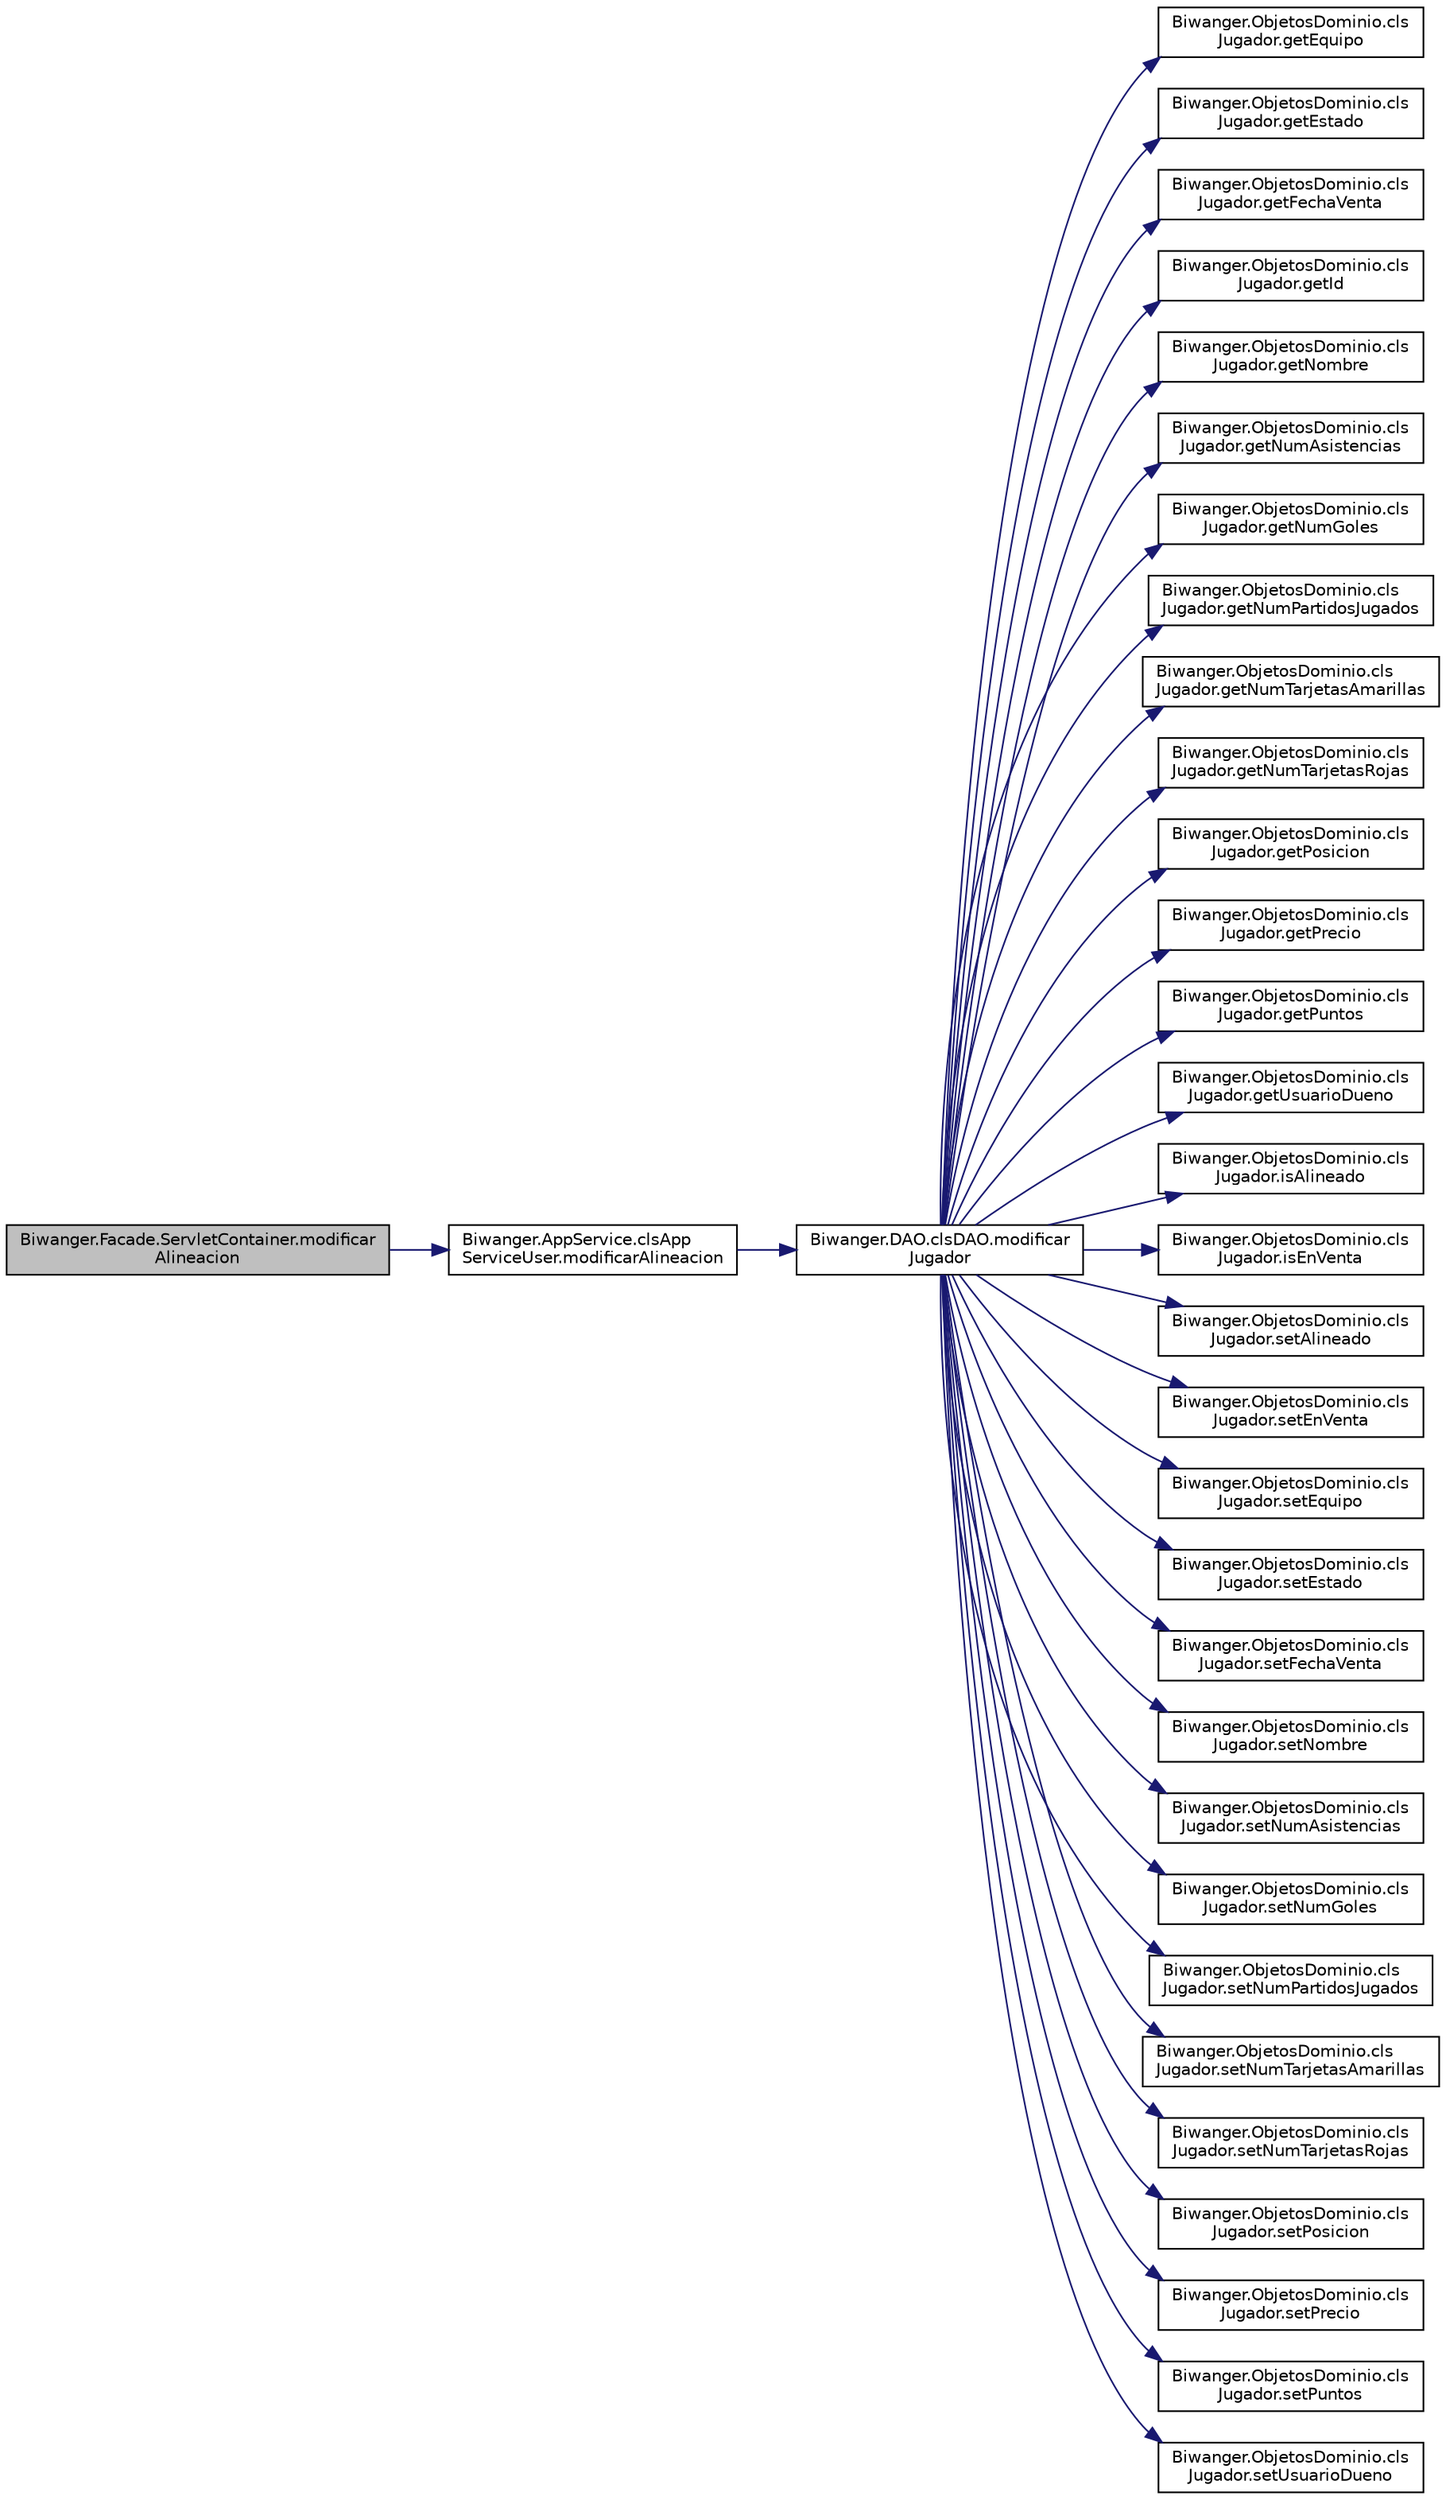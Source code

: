 digraph "Biwanger.Facade.ServletContainer.modificarAlineacion"
{
 // LATEX_PDF_SIZE
  edge [fontname="Helvetica",fontsize="10",labelfontname="Helvetica",labelfontsize="10"];
  node [fontname="Helvetica",fontsize="10",shape=record];
  rankdir="LR";
  Node1 [label="Biwanger.Facade.ServletContainer.modificar\lAlineacion",height=0.2,width=0.4,color="black", fillcolor="grey75", style="filled", fontcolor="black",tooltip=" "];
  Node1 -> Node2 [color="midnightblue",fontsize="10",style="solid",fontname="Helvetica"];
  Node2 [label="Biwanger.AppService.clsApp\lServiceUser.modificarAlineacion",height=0.2,width=0.4,color="black", fillcolor="white", style="filled",URL="$class_biwanger_1_1_app_service_1_1cls_app_service_user.html#a425dda4e33a85cec2b23f7e0c7f0eb7c",tooltip=" "];
  Node2 -> Node3 [color="midnightblue",fontsize="10",style="solid",fontname="Helvetica"];
  Node3 [label="Biwanger.DAO.clsDAO.modificar\lJugador",height=0.2,width=0.4,color="black", fillcolor="white", style="filled",URL="$class_biwanger_1_1_d_a_o_1_1cls_d_a_o.html#a0b0abb6047254b917a1527955f1668e7",tooltip=" "];
  Node3 -> Node4 [color="midnightblue",fontsize="10",style="solid",fontname="Helvetica"];
  Node4 [label="Biwanger.ObjetosDominio.cls\lJugador.getEquipo",height=0.2,width=0.4,color="black", fillcolor="white", style="filled",URL="$class_biwanger_1_1_objetos_dominio_1_1cls_jugador.html#af5d4f9cb6d46a800a68a78d8ad1b2127",tooltip=" "];
  Node3 -> Node5 [color="midnightblue",fontsize="10",style="solid",fontname="Helvetica"];
  Node5 [label="Biwanger.ObjetosDominio.cls\lJugador.getEstado",height=0.2,width=0.4,color="black", fillcolor="white", style="filled",URL="$class_biwanger_1_1_objetos_dominio_1_1cls_jugador.html#acd42e91e712e536aeb5a76e0048f2713",tooltip=" "];
  Node3 -> Node6 [color="midnightblue",fontsize="10",style="solid",fontname="Helvetica"];
  Node6 [label="Biwanger.ObjetosDominio.cls\lJugador.getFechaVenta",height=0.2,width=0.4,color="black", fillcolor="white", style="filled",URL="$class_biwanger_1_1_objetos_dominio_1_1cls_jugador.html#a25008b41c549e6b5b5abc625e7e8d391",tooltip=" "];
  Node3 -> Node7 [color="midnightblue",fontsize="10",style="solid",fontname="Helvetica"];
  Node7 [label="Biwanger.ObjetosDominio.cls\lJugador.getId",height=0.2,width=0.4,color="black", fillcolor="white", style="filled",URL="$class_biwanger_1_1_objetos_dominio_1_1cls_jugador.html#af27ac4c879765c95edb1829782b7cc3e",tooltip=" "];
  Node3 -> Node8 [color="midnightblue",fontsize="10",style="solid",fontname="Helvetica"];
  Node8 [label="Biwanger.ObjetosDominio.cls\lJugador.getNombre",height=0.2,width=0.4,color="black", fillcolor="white", style="filled",URL="$class_biwanger_1_1_objetos_dominio_1_1cls_jugador.html#afea4711c93c2b337607e5d2c84b53a16",tooltip=" "];
  Node3 -> Node9 [color="midnightblue",fontsize="10",style="solid",fontname="Helvetica"];
  Node9 [label="Biwanger.ObjetosDominio.cls\lJugador.getNumAsistencias",height=0.2,width=0.4,color="black", fillcolor="white", style="filled",URL="$class_biwanger_1_1_objetos_dominio_1_1cls_jugador.html#a46fe7154652e738463031222f996388c",tooltip=" "];
  Node3 -> Node10 [color="midnightblue",fontsize="10",style="solid",fontname="Helvetica"];
  Node10 [label="Biwanger.ObjetosDominio.cls\lJugador.getNumGoles",height=0.2,width=0.4,color="black", fillcolor="white", style="filled",URL="$class_biwanger_1_1_objetos_dominio_1_1cls_jugador.html#aa180fb17893362766208cf8abf7041d6",tooltip=" "];
  Node3 -> Node11 [color="midnightblue",fontsize="10",style="solid",fontname="Helvetica"];
  Node11 [label="Biwanger.ObjetosDominio.cls\lJugador.getNumPartidosJugados",height=0.2,width=0.4,color="black", fillcolor="white", style="filled",URL="$class_biwanger_1_1_objetos_dominio_1_1cls_jugador.html#ae3516842cf3dd9f6b404332631e706c5",tooltip=" "];
  Node3 -> Node12 [color="midnightblue",fontsize="10",style="solid",fontname="Helvetica"];
  Node12 [label="Biwanger.ObjetosDominio.cls\lJugador.getNumTarjetasAmarillas",height=0.2,width=0.4,color="black", fillcolor="white", style="filled",URL="$class_biwanger_1_1_objetos_dominio_1_1cls_jugador.html#afab6b7bbad0051308c431fee07c45ef0",tooltip=" "];
  Node3 -> Node13 [color="midnightblue",fontsize="10",style="solid",fontname="Helvetica"];
  Node13 [label="Biwanger.ObjetosDominio.cls\lJugador.getNumTarjetasRojas",height=0.2,width=0.4,color="black", fillcolor="white", style="filled",URL="$class_biwanger_1_1_objetos_dominio_1_1cls_jugador.html#a6fa781e927318f401b61a7b318da675e",tooltip=" "];
  Node3 -> Node14 [color="midnightblue",fontsize="10",style="solid",fontname="Helvetica"];
  Node14 [label="Biwanger.ObjetosDominio.cls\lJugador.getPosicion",height=0.2,width=0.4,color="black", fillcolor="white", style="filled",URL="$class_biwanger_1_1_objetos_dominio_1_1cls_jugador.html#a3ea3a182956f0133a4a06e7d57868f45",tooltip=" "];
  Node3 -> Node15 [color="midnightblue",fontsize="10",style="solid",fontname="Helvetica"];
  Node15 [label="Biwanger.ObjetosDominio.cls\lJugador.getPrecio",height=0.2,width=0.4,color="black", fillcolor="white", style="filled",URL="$class_biwanger_1_1_objetos_dominio_1_1cls_jugador.html#aa8731f09a2853d947a02be520296b30b",tooltip=" "];
  Node3 -> Node16 [color="midnightblue",fontsize="10",style="solid",fontname="Helvetica"];
  Node16 [label="Biwanger.ObjetosDominio.cls\lJugador.getPuntos",height=0.2,width=0.4,color="black", fillcolor="white", style="filled",URL="$class_biwanger_1_1_objetos_dominio_1_1cls_jugador.html#a0f2c552a9f98e3459c444bce82440b19",tooltip=" "];
  Node3 -> Node17 [color="midnightblue",fontsize="10",style="solid",fontname="Helvetica"];
  Node17 [label="Biwanger.ObjetosDominio.cls\lJugador.getUsuarioDueno",height=0.2,width=0.4,color="black", fillcolor="white", style="filled",URL="$class_biwanger_1_1_objetos_dominio_1_1cls_jugador.html#a6d4447ffd25a948efb4ab8fb0bde0f5b",tooltip=" "];
  Node3 -> Node18 [color="midnightblue",fontsize="10",style="solid",fontname="Helvetica"];
  Node18 [label="Biwanger.ObjetosDominio.cls\lJugador.isAlineado",height=0.2,width=0.4,color="black", fillcolor="white", style="filled",URL="$class_biwanger_1_1_objetos_dominio_1_1cls_jugador.html#ad20618ce2a370a7b78516f5a1fec1ecf",tooltip=" "];
  Node3 -> Node19 [color="midnightblue",fontsize="10",style="solid",fontname="Helvetica"];
  Node19 [label="Biwanger.ObjetosDominio.cls\lJugador.isEnVenta",height=0.2,width=0.4,color="black", fillcolor="white", style="filled",URL="$class_biwanger_1_1_objetos_dominio_1_1cls_jugador.html#a4b6e41d22a78c98eebc27482c77ed4b7",tooltip=" "];
  Node3 -> Node20 [color="midnightblue",fontsize="10",style="solid",fontname="Helvetica"];
  Node20 [label="Biwanger.ObjetosDominio.cls\lJugador.setAlineado",height=0.2,width=0.4,color="black", fillcolor="white", style="filled",URL="$class_biwanger_1_1_objetos_dominio_1_1cls_jugador.html#a265a850f64bbda83665969cf4846303f",tooltip=" "];
  Node3 -> Node21 [color="midnightblue",fontsize="10",style="solid",fontname="Helvetica"];
  Node21 [label="Biwanger.ObjetosDominio.cls\lJugador.setEnVenta",height=0.2,width=0.4,color="black", fillcolor="white", style="filled",URL="$class_biwanger_1_1_objetos_dominio_1_1cls_jugador.html#ae668c0abb6694277ae8a1c848dff6b8c",tooltip=" "];
  Node3 -> Node22 [color="midnightblue",fontsize="10",style="solid",fontname="Helvetica"];
  Node22 [label="Biwanger.ObjetosDominio.cls\lJugador.setEquipo",height=0.2,width=0.4,color="black", fillcolor="white", style="filled",URL="$class_biwanger_1_1_objetos_dominio_1_1cls_jugador.html#a471cca2bb0ada262390ae1bab70c5f40",tooltip=" "];
  Node3 -> Node23 [color="midnightblue",fontsize="10",style="solid",fontname="Helvetica"];
  Node23 [label="Biwanger.ObjetosDominio.cls\lJugador.setEstado",height=0.2,width=0.4,color="black", fillcolor="white", style="filled",URL="$class_biwanger_1_1_objetos_dominio_1_1cls_jugador.html#a238079c4495087a9dff9ed3cb4e2e811",tooltip=" "];
  Node3 -> Node24 [color="midnightblue",fontsize="10",style="solid",fontname="Helvetica"];
  Node24 [label="Biwanger.ObjetosDominio.cls\lJugador.setFechaVenta",height=0.2,width=0.4,color="black", fillcolor="white", style="filled",URL="$class_biwanger_1_1_objetos_dominio_1_1cls_jugador.html#a1b489f83c4151f23074a08bf0da6e662",tooltip=" "];
  Node3 -> Node25 [color="midnightblue",fontsize="10",style="solid",fontname="Helvetica"];
  Node25 [label="Biwanger.ObjetosDominio.cls\lJugador.setNombre",height=0.2,width=0.4,color="black", fillcolor="white", style="filled",URL="$class_biwanger_1_1_objetos_dominio_1_1cls_jugador.html#a60572c13d0b05943d8ed574e7d67dda7",tooltip=" "];
  Node3 -> Node26 [color="midnightblue",fontsize="10",style="solid",fontname="Helvetica"];
  Node26 [label="Biwanger.ObjetosDominio.cls\lJugador.setNumAsistencias",height=0.2,width=0.4,color="black", fillcolor="white", style="filled",URL="$class_biwanger_1_1_objetos_dominio_1_1cls_jugador.html#ae5f06674d5459c9e1c845e9728692b1f",tooltip=" "];
  Node3 -> Node27 [color="midnightblue",fontsize="10",style="solid",fontname="Helvetica"];
  Node27 [label="Biwanger.ObjetosDominio.cls\lJugador.setNumGoles",height=0.2,width=0.4,color="black", fillcolor="white", style="filled",URL="$class_biwanger_1_1_objetos_dominio_1_1cls_jugador.html#a1215cf0a2b12cef9b623ef673386e7ea",tooltip=" "];
  Node3 -> Node28 [color="midnightblue",fontsize="10",style="solid",fontname="Helvetica"];
  Node28 [label="Biwanger.ObjetosDominio.cls\lJugador.setNumPartidosJugados",height=0.2,width=0.4,color="black", fillcolor="white", style="filled",URL="$class_biwanger_1_1_objetos_dominio_1_1cls_jugador.html#ace17ccfedbc9b2da6e857c07be47e423",tooltip=" "];
  Node3 -> Node29 [color="midnightblue",fontsize="10",style="solid",fontname="Helvetica"];
  Node29 [label="Biwanger.ObjetosDominio.cls\lJugador.setNumTarjetasAmarillas",height=0.2,width=0.4,color="black", fillcolor="white", style="filled",URL="$class_biwanger_1_1_objetos_dominio_1_1cls_jugador.html#ad2e18f8b337c75c97761531d41762139",tooltip=" "];
  Node3 -> Node30 [color="midnightblue",fontsize="10",style="solid",fontname="Helvetica"];
  Node30 [label="Biwanger.ObjetosDominio.cls\lJugador.setNumTarjetasRojas",height=0.2,width=0.4,color="black", fillcolor="white", style="filled",URL="$class_biwanger_1_1_objetos_dominio_1_1cls_jugador.html#a85a6a6a311e29200dc68ef3e99d416fa",tooltip=" "];
  Node3 -> Node31 [color="midnightblue",fontsize="10",style="solid",fontname="Helvetica"];
  Node31 [label="Biwanger.ObjetosDominio.cls\lJugador.setPosicion",height=0.2,width=0.4,color="black", fillcolor="white", style="filled",URL="$class_biwanger_1_1_objetos_dominio_1_1cls_jugador.html#a5fb2ef2b2c081abf6739a413073a79f2",tooltip=" "];
  Node3 -> Node32 [color="midnightblue",fontsize="10",style="solid",fontname="Helvetica"];
  Node32 [label="Biwanger.ObjetosDominio.cls\lJugador.setPrecio",height=0.2,width=0.4,color="black", fillcolor="white", style="filled",URL="$class_biwanger_1_1_objetos_dominio_1_1cls_jugador.html#a7b053281484420836da2f071a5cd90e3",tooltip=" "];
  Node3 -> Node33 [color="midnightblue",fontsize="10",style="solid",fontname="Helvetica"];
  Node33 [label="Biwanger.ObjetosDominio.cls\lJugador.setPuntos",height=0.2,width=0.4,color="black", fillcolor="white", style="filled",URL="$class_biwanger_1_1_objetos_dominio_1_1cls_jugador.html#a28cf9c9f2fb7dc608cb0524ac2afd77e",tooltip=" "];
  Node3 -> Node34 [color="midnightblue",fontsize="10",style="solid",fontname="Helvetica"];
  Node34 [label="Biwanger.ObjetosDominio.cls\lJugador.setUsuarioDueno",height=0.2,width=0.4,color="black", fillcolor="white", style="filled",URL="$class_biwanger_1_1_objetos_dominio_1_1cls_jugador.html#a40acc7386d0c01c8cc6541cc6e330928",tooltip=" "];
}
